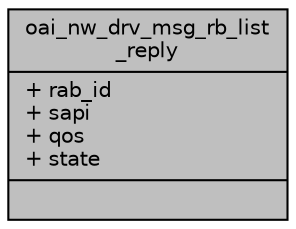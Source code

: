 digraph "oai_nw_drv_msg_rb_list_reply"
{
 // LATEX_PDF_SIZE
  edge [fontname="Helvetica",fontsize="10",labelfontname="Helvetica",labelfontsize="10"];
  node [fontname="Helvetica",fontsize="10",shape=record];
  Node1 [label="{oai_nw_drv_msg_rb_list\l_reply\n|+ rab_id\l+ sapi\l+ qos\l+ state\l|}",height=0.2,width=0.4,color="black", fillcolor="grey75", style="filled", fontcolor="black",tooltip=" "];
}
